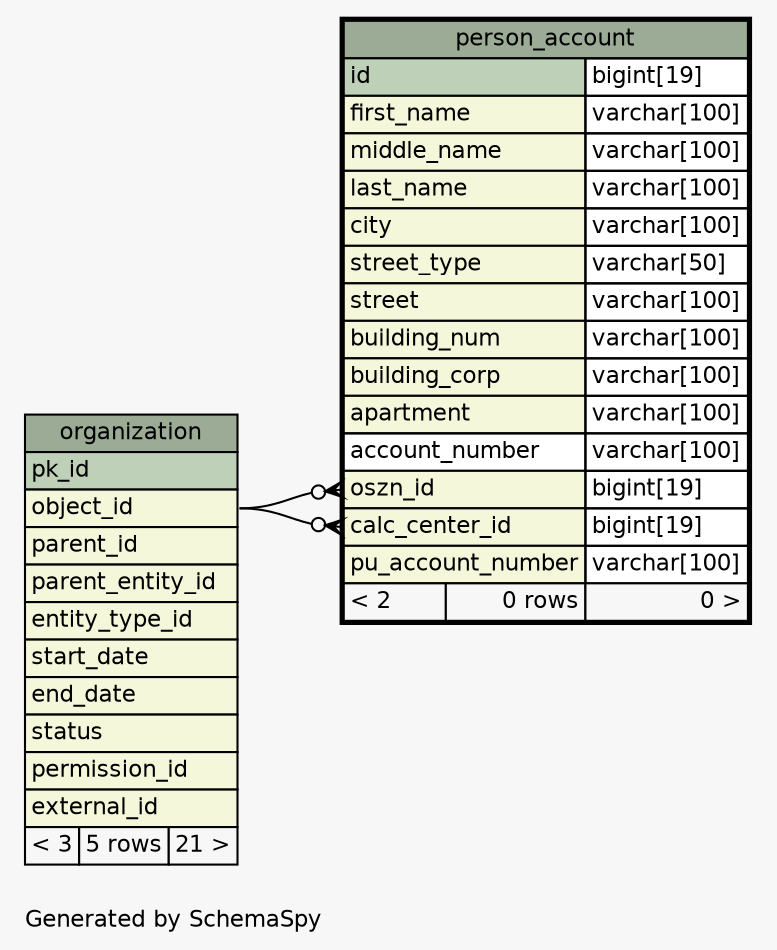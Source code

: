 // dot 2.28.0 on Windows 7 6.1
// SchemaSpy rev 590
digraph "oneDegreeRelationshipsDiagram" {
  graph [
    rankdir="RL"
    bgcolor="#f7f7f7"
    label="\nGenerated by SchemaSpy"
    labeljust="l"
    nodesep="0.18"
    ranksep="0.46"
    fontname="Helvetica"
    fontsize="11"
  ];
  node [
    fontname="Helvetica"
    fontsize="11"
    shape="plaintext"
  ];
  edge [
    arrowsize="0.8"
  ];
  "person_account":"calc_center_id":w -> "organization":"object_id":e [arrowhead=none dir=back arrowtail=crowodot];
  "person_account":"oszn_id":w -> "organization":"object_id":e [arrowhead=none dir=back arrowtail=crowodot];
  "organization" [
    label=<
    <TABLE BORDER="0" CELLBORDER="1" CELLSPACING="0" BGCOLOR="#ffffff">
      <TR><TD COLSPAN="3" BGCOLOR="#9bab96" ALIGN="CENTER">organization</TD></TR>
      <TR><TD PORT="pk_id" COLSPAN="3" BGCOLOR="#bed1b8" ALIGN="LEFT">pk_id</TD></TR>
      <TR><TD PORT="object_id" COLSPAN="3" BGCOLOR="#f4f7da" ALIGN="LEFT">object_id</TD></TR>
      <TR><TD PORT="parent_id" COLSPAN="3" BGCOLOR="#f4f7da" ALIGN="LEFT">parent_id</TD></TR>
      <TR><TD PORT="parent_entity_id" COLSPAN="3" BGCOLOR="#f4f7da" ALIGN="LEFT">parent_entity_id</TD></TR>
      <TR><TD PORT="entity_type_id" COLSPAN="3" BGCOLOR="#f4f7da" ALIGN="LEFT">entity_type_id</TD></TR>
      <TR><TD PORT="start_date" COLSPAN="3" BGCOLOR="#f4f7da" ALIGN="LEFT">start_date</TD></TR>
      <TR><TD PORT="end_date" COLSPAN="3" BGCOLOR="#f4f7da" ALIGN="LEFT">end_date</TD></TR>
      <TR><TD PORT="status" COLSPAN="3" BGCOLOR="#f4f7da" ALIGN="LEFT">status</TD></TR>
      <TR><TD PORT="permission_id" COLSPAN="3" BGCOLOR="#f4f7da" ALIGN="LEFT">permission_id</TD></TR>
      <TR><TD PORT="external_id" COLSPAN="3" BGCOLOR="#f4f7da" ALIGN="LEFT">external_id</TD></TR>
      <TR><TD ALIGN="LEFT" BGCOLOR="#f7f7f7">&lt; 3</TD><TD ALIGN="RIGHT" BGCOLOR="#f7f7f7">5 rows</TD><TD ALIGN="RIGHT" BGCOLOR="#f7f7f7">21 &gt;</TD></TR>
    </TABLE>>
    URL="organization.html"
    tooltip="organization"
  ];
  "person_account" [
    label=<
    <TABLE BORDER="2" CELLBORDER="1" CELLSPACING="0" BGCOLOR="#ffffff">
      <TR><TD COLSPAN="3" BGCOLOR="#9bab96" ALIGN="CENTER">person_account</TD></TR>
      <TR><TD PORT="id" COLSPAN="2" BGCOLOR="#bed1b8" ALIGN="LEFT">id</TD><TD PORT="id.type" ALIGN="LEFT">bigint[19]</TD></TR>
      <TR><TD PORT="first_name" COLSPAN="2" BGCOLOR="#f4f7da" ALIGN="LEFT">first_name</TD><TD PORT="first_name.type" ALIGN="LEFT">varchar[100]</TD></TR>
      <TR><TD PORT="middle_name" COLSPAN="2" BGCOLOR="#f4f7da" ALIGN="LEFT">middle_name</TD><TD PORT="middle_name.type" ALIGN="LEFT">varchar[100]</TD></TR>
      <TR><TD PORT="last_name" COLSPAN="2" BGCOLOR="#f4f7da" ALIGN="LEFT">last_name</TD><TD PORT="last_name.type" ALIGN="LEFT">varchar[100]</TD></TR>
      <TR><TD PORT="city" COLSPAN="2" BGCOLOR="#f4f7da" ALIGN="LEFT">city</TD><TD PORT="city.type" ALIGN="LEFT">varchar[100]</TD></TR>
      <TR><TD PORT="street_type" COLSPAN="2" BGCOLOR="#f4f7da" ALIGN="LEFT">street_type</TD><TD PORT="street_type.type" ALIGN="LEFT">varchar[50]</TD></TR>
      <TR><TD PORT="street" COLSPAN="2" BGCOLOR="#f4f7da" ALIGN="LEFT">street</TD><TD PORT="street.type" ALIGN="LEFT">varchar[100]</TD></TR>
      <TR><TD PORT="building_num" COLSPAN="2" BGCOLOR="#f4f7da" ALIGN="LEFT">building_num</TD><TD PORT="building_num.type" ALIGN="LEFT">varchar[100]</TD></TR>
      <TR><TD PORT="building_corp" COLSPAN="2" BGCOLOR="#f4f7da" ALIGN="LEFT">building_corp</TD><TD PORT="building_corp.type" ALIGN="LEFT">varchar[100]</TD></TR>
      <TR><TD PORT="apartment" COLSPAN="2" BGCOLOR="#f4f7da" ALIGN="LEFT">apartment</TD><TD PORT="apartment.type" ALIGN="LEFT">varchar[100]</TD></TR>
      <TR><TD PORT="account_number" COLSPAN="2" ALIGN="LEFT">account_number</TD><TD PORT="account_number.type" ALIGN="LEFT">varchar[100]</TD></TR>
      <TR><TD PORT="oszn_id" COLSPAN="2" BGCOLOR="#f4f7da" ALIGN="LEFT">oszn_id</TD><TD PORT="oszn_id.type" ALIGN="LEFT">bigint[19]</TD></TR>
      <TR><TD PORT="calc_center_id" COLSPAN="2" BGCOLOR="#f4f7da" ALIGN="LEFT">calc_center_id</TD><TD PORT="calc_center_id.type" ALIGN="LEFT">bigint[19]</TD></TR>
      <TR><TD PORT="pu_account_number" COLSPAN="2" BGCOLOR="#f4f7da" ALIGN="LEFT">pu_account_number</TD><TD PORT="pu_account_number.type" ALIGN="LEFT">varchar[100]</TD></TR>
      <TR><TD ALIGN="LEFT" BGCOLOR="#f7f7f7">&lt; 2</TD><TD ALIGN="RIGHT" BGCOLOR="#f7f7f7">0 rows</TD><TD ALIGN="RIGHT" BGCOLOR="#f7f7f7">0 &gt;</TD></TR>
    </TABLE>>
    URL="person_account.html"
    tooltip="person_account"
  ];
}
